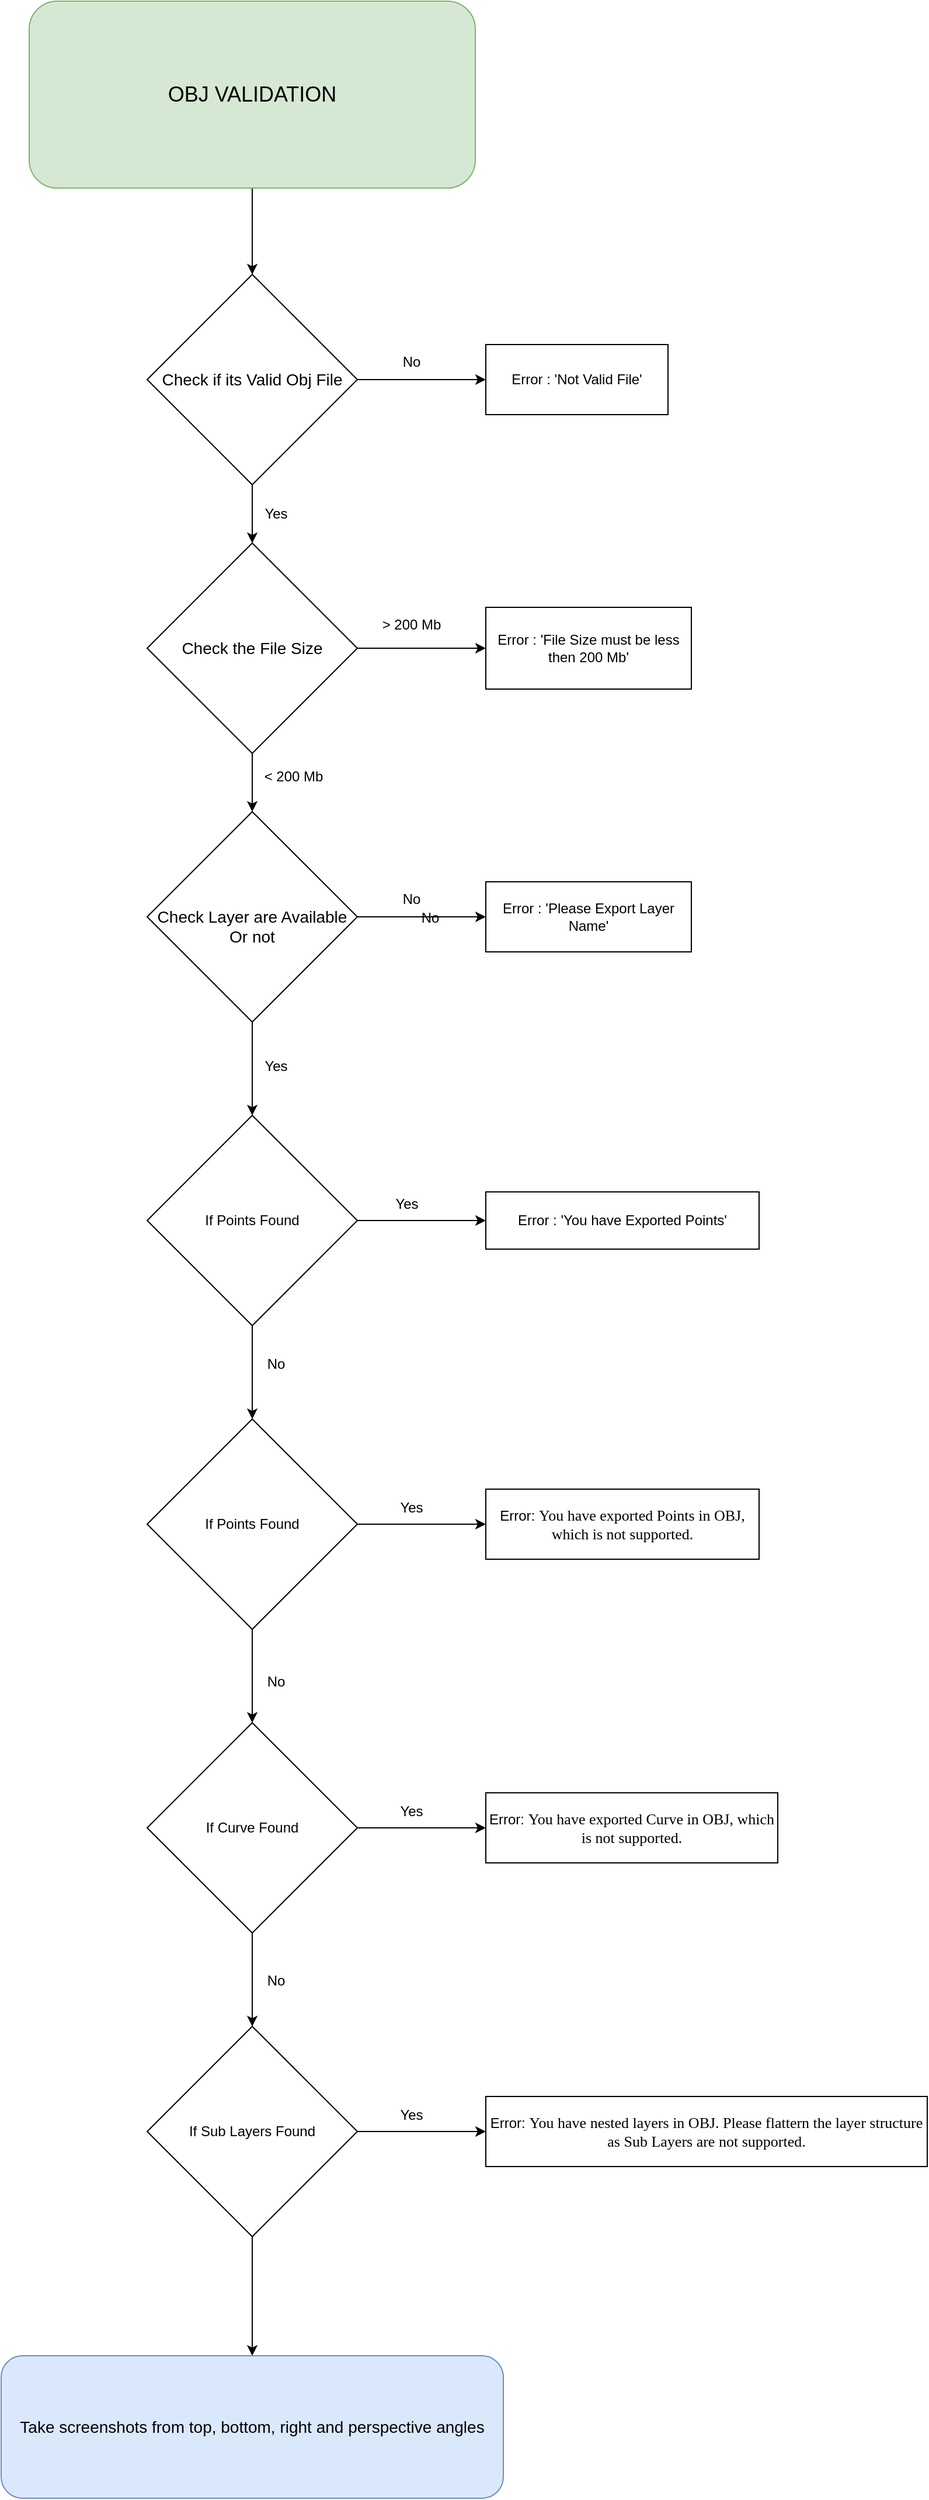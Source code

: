 <mxfile version="24.8.4">
  <diagram name="Page-1" id="fwmnRvMT8V_podwV_Cl4">
    <mxGraphModel dx="2074" dy="1448" grid="1" gridSize="16" guides="1" tooltips="1" connect="1" arrows="1" fold="1" page="0" pageScale="1" pageWidth="827" pageHeight="1169" math="0" shadow="0">
      <root>
        <mxCell id="0" />
        <mxCell id="1" parent="0" />
        <mxCell id="uJCHSqAUlutNR60RQWR9-8" value="" style="edgeStyle=orthogonalEdgeStyle;rounded=0;orthogonalLoop=1;jettySize=auto;html=1;" parent="1" source="uJCHSqAUlutNR60RQWR9-4" target="uJCHSqAUlutNR60RQWR9-7" edge="1">
          <mxGeometry relative="1" as="geometry" />
        </mxCell>
        <mxCell id="uJCHSqAUlutNR60RQWR9-10" value="" style="edgeStyle=orthogonalEdgeStyle;rounded=0;orthogonalLoop=1;jettySize=auto;html=1;" parent="1" source="uJCHSqAUlutNR60RQWR9-4" target="uJCHSqAUlutNR60RQWR9-9" edge="1">
          <mxGeometry relative="1" as="geometry" />
        </mxCell>
        <mxCell id="uJCHSqAUlutNR60RQWR9-4" value="&lt;font style=&quot;font-size: 14px;&quot;&gt;Check if its Valid Obj File&lt;/font&gt;" style="rhombus;whiteSpace=wrap;html=1;" parent="1" vertex="1">
          <mxGeometry x="324" y="170" width="180" height="180" as="geometry" />
        </mxCell>
        <mxCell id="uJCHSqAUlutNR60RQWR9-14" value="" style="edgeStyle=orthogonalEdgeStyle;rounded=0;orthogonalLoop=1;jettySize=auto;html=1;" parent="1" source="uJCHSqAUlutNR60RQWR9-7" target="uJCHSqAUlutNR60RQWR9-13" edge="1">
          <mxGeometry relative="1" as="geometry" />
        </mxCell>
        <mxCell id="uJCHSqAUlutNR60RQWR9-17" value="" style="edgeStyle=orthogonalEdgeStyle;rounded=0;orthogonalLoop=1;jettySize=auto;html=1;" parent="1" source="uJCHSqAUlutNR60RQWR9-7" target="uJCHSqAUlutNR60RQWR9-16" edge="1">
          <mxGeometry relative="1" as="geometry" />
        </mxCell>
        <mxCell id="uJCHSqAUlutNR60RQWR9-7" value="&lt;font style=&quot;font-size: 14px;&quot;&gt;Check the File Size&lt;/font&gt;" style="rhombus;whiteSpace=wrap;html=1;" parent="1" vertex="1">
          <mxGeometry x="324" y="400" width="180" height="180" as="geometry" />
        </mxCell>
        <mxCell id="uJCHSqAUlutNR60RQWR9-9" value="Error : &#39;Not Valid File&#39;" style="whiteSpace=wrap;html=1;" parent="1" vertex="1">
          <mxGeometry x="614" y="230" width="156" height="60" as="geometry" />
        </mxCell>
        <mxCell id="uJCHSqAUlutNR60RQWR9-11" value="No" style="text;html=1;align=center;verticalAlign=middle;resizable=0;points=[];autosize=1;strokeColor=none;fillColor=none;" parent="1" vertex="1">
          <mxGeometry x="530" y="230" width="40" height="30" as="geometry" />
        </mxCell>
        <mxCell id="uJCHSqAUlutNR60RQWR9-12" value="Yes" style="text;html=1;align=center;verticalAlign=middle;resizable=0;points=[];autosize=1;strokeColor=none;fillColor=none;" parent="1" vertex="1">
          <mxGeometry x="414" y="360" width="40" height="30" as="geometry" />
        </mxCell>
        <mxCell id="uJCHSqAUlutNR60RQWR9-13" value="Error : &#39;File Size must be less then 200 Mb&#39;" style="whiteSpace=wrap;html=1;" parent="1" vertex="1">
          <mxGeometry x="614" y="455" width="176" height="70" as="geometry" />
        </mxCell>
        <mxCell id="uJCHSqAUlutNR60RQWR9-15" value="&amp;gt; 200 Mb" style="text;html=1;align=center;verticalAlign=middle;resizable=0;points=[];autosize=1;strokeColor=none;fillColor=none;" parent="1" vertex="1">
          <mxGeometry x="515" y="455" width="70" height="30" as="geometry" />
        </mxCell>
        <mxCell id="uJCHSqAUlutNR60RQWR9-20" value="" style="edgeStyle=orthogonalEdgeStyle;rounded=0;orthogonalLoop=1;jettySize=auto;html=1;" parent="1" source="uJCHSqAUlutNR60RQWR9-16" target="uJCHSqAUlutNR60RQWR9-19" edge="1">
          <mxGeometry relative="1" as="geometry" />
        </mxCell>
        <mxCell id="uJCHSqAUlutNR60RQWR9-23" value="" style="edgeStyle=orthogonalEdgeStyle;rounded=0;orthogonalLoop=1;jettySize=auto;html=1;" parent="1" source="uJCHSqAUlutNR60RQWR9-16" target="uJCHSqAUlutNR60RQWR9-22" edge="1">
          <mxGeometry relative="1" as="geometry" />
        </mxCell>
        <mxCell id="uJCHSqAUlutNR60RQWR9-16" value="&lt;div&gt;&lt;font style=&quot;font-size: 14px;&quot;&gt;&lt;br&gt;&lt;/font&gt;&lt;/div&gt;&lt;font style=&quot;font-size: 14px;&quot;&gt;Check Layer are Available Or not&lt;/font&gt;" style="rhombus;whiteSpace=wrap;html=1;" parent="1" vertex="1">
          <mxGeometry x="324" y="630" width="180" height="180" as="geometry" />
        </mxCell>
        <mxCell id="uJCHSqAUlutNR60RQWR9-18" value="&amp;lt; 200 Mb" style="text;html=1;align=center;verticalAlign=middle;resizable=0;points=[];autosize=1;strokeColor=none;fillColor=none;" parent="1" vertex="1">
          <mxGeometry x="414" y="585" width="70" height="30" as="geometry" />
        </mxCell>
        <mxCell id="uJCHSqAUlutNR60RQWR9-19" value="Error : &#39;Please Export Layer Name&#39;" style="whiteSpace=wrap;html=1;" parent="1" vertex="1">
          <mxGeometry x="614" y="690" width="176" height="60" as="geometry" />
        </mxCell>
        <mxCell id="uJCHSqAUlutNR60RQWR9-21" value="No" style="text;html=1;align=center;verticalAlign=middle;resizable=0;points=[];autosize=1;strokeColor=none;fillColor=none;" parent="1" vertex="1">
          <mxGeometry x="530" y="690" width="40" height="30" as="geometry" />
        </mxCell>
        <mxCell id="uJCHSqAUlutNR60RQWR9-25" value="" style="edgeStyle=orthogonalEdgeStyle;rounded=0;orthogonalLoop=1;jettySize=auto;html=1;" parent="1" source="uJCHSqAUlutNR60RQWR9-22" target="uJCHSqAUlutNR60RQWR9-24" edge="1">
          <mxGeometry relative="1" as="geometry" />
        </mxCell>
        <mxCell id="uJCHSqAUlutNR60RQWR9-28" value="" style="edgeStyle=orthogonalEdgeStyle;rounded=0;orthogonalLoop=1;jettySize=auto;html=1;" parent="1" source="uJCHSqAUlutNR60RQWR9-22" target="uJCHSqAUlutNR60RQWR9-27" edge="1">
          <mxGeometry relative="1" as="geometry" />
        </mxCell>
        <mxCell id="uJCHSqAUlutNR60RQWR9-22" value="If Points Found" style="rhombus;whiteSpace=wrap;html=1;" parent="1" vertex="1">
          <mxGeometry x="324" y="890" width="180" height="180" as="geometry" />
        </mxCell>
        <mxCell id="uJCHSqAUlutNR60RQWR9-24" value="Error : &#39;You have Exported Points&#39;" style="whiteSpace=wrap;html=1;" parent="1" vertex="1">
          <mxGeometry x="614" y="955.5" width="234" height="49" as="geometry" />
        </mxCell>
        <mxCell id="uJCHSqAUlutNR60RQWR9-26" value="Yes" style="text;html=1;align=center;verticalAlign=middle;resizable=0;points=[];autosize=1;strokeColor=none;fillColor=none;" parent="1" vertex="1">
          <mxGeometry x="522" y="950" width="48" height="32" as="geometry" />
        </mxCell>
        <mxCell id="uJCHSqAUlutNR60RQWR9-33" value="" style="edgeStyle=orthogonalEdgeStyle;rounded=0;orthogonalLoop=1;jettySize=auto;html=1;" parent="1" source="uJCHSqAUlutNR60RQWR9-27" target="uJCHSqAUlutNR60RQWR9-32" edge="1">
          <mxGeometry relative="1" as="geometry" />
        </mxCell>
        <mxCell id="uJCHSqAUlutNR60RQWR9-35" value="" style="edgeStyle=orthogonalEdgeStyle;rounded=0;orthogonalLoop=1;jettySize=auto;html=1;" parent="1" source="uJCHSqAUlutNR60RQWR9-27" target="uJCHSqAUlutNR60RQWR9-34" edge="1">
          <mxGeometry relative="1" as="geometry" />
        </mxCell>
        <mxCell id="uJCHSqAUlutNR60RQWR9-27" value="If Points Found" style="rhombus;whiteSpace=wrap;html=1;" parent="1" vertex="1">
          <mxGeometry x="324" y="1150" width="180" height="180" as="geometry" />
        </mxCell>
        <mxCell id="uJCHSqAUlutNR60RQWR9-30" style="edgeStyle=orthogonalEdgeStyle;rounded=0;orthogonalLoop=1;jettySize=auto;html=1;entryX=0.5;entryY=0;entryDx=0;entryDy=0;" parent="1" source="uJCHSqAUlutNR60RQWR9-29" target="uJCHSqAUlutNR60RQWR9-4" edge="1">
          <mxGeometry relative="1" as="geometry" />
        </mxCell>
        <mxCell id="uJCHSqAUlutNR60RQWR9-29" value="&lt;span style=&quot;font-size: 18px;&quot;&gt;OBJ VALIDATION&lt;/span&gt;" style="rounded=1;whiteSpace=wrap;html=1;fillColor=#d5e8d4;strokeColor=#82b366;" parent="1" vertex="1">
          <mxGeometry x="223" y="-64" width="382" height="160" as="geometry" />
        </mxCell>
        <mxCell id="uJCHSqAUlutNR60RQWR9-31" value="Yes" style="text;html=1;align=center;verticalAlign=middle;resizable=0;points=[];autosize=1;strokeColor=none;fillColor=none;" parent="1" vertex="1">
          <mxGeometry x="410" y="832" width="48" height="32" as="geometry" />
        </mxCell>
        <mxCell id="uJCHSqAUlutNR60RQWR9-32" value="Error:&amp;nbsp;&lt;span style=&quot;font-family: &amp;quot;Trebuchet MS&amp;quot;; font-size: 13px; text-align: left; white-space-collapse: preserve;&quot;&gt;You have exported Points in OBJ, which is not supported.&lt;/span&gt;" style="whiteSpace=wrap;html=1;" parent="1" vertex="1">
          <mxGeometry x="614" y="1210" width="234" height="60" as="geometry" />
        </mxCell>
        <mxCell id="uJCHSqAUlutNR60RQWR9-37" value="" style="edgeStyle=orthogonalEdgeStyle;rounded=0;orthogonalLoop=1;jettySize=auto;html=1;" parent="1" source="uJCHSqAUlutNR60RQWR9-34" target="uJCHSqAUlutNR60RQWR9-36" edge="1">
          <mxGeometry relative="1" as="geometry" />
        </mxCell>
        <mxCell id="tM5M1X1QQkstpcc5kSok-2" value="" style="edgeStyle=orthogonalEdgeStyle;rounded=0;orthogonalLoop=1;jettySize=auto;html=1;" edge="1" parent="1" source="uJCHSqAUlutNR60RQWR9-34" target="tM5M1X1QQkstpcc5kSok-1">
          <mxGeometry relative="1" as="geometry" />
        </mxCell>
        <mxCell id="uJCHSqAUlutNR60RQWR9-34" value="If Curve Found" style="rhombus;whiteSpace=wrap;html=1;" parent="1" vertex="1">
          <mxGeometry x="324" y="1410" width="180" height="180" as="geometry" />
        </mxCell>
        <mxCell id="uJCHSqAUlutNR60RQWR9-36" value="Error:&amp;nbsp;&lt;span style=&quot;white-space-collapse: preserve; font-family: &amp;quot;Trebuchet MS&amp;quot;; font-size: 13px; text-align: left;&quot;&gt;You have exported Curve in OBJ, which is not supported.&lt;/span&gt;" style="whiteSpace=wrap;html=1;" parent="1" vertex="1">
          <mxGeometry x="614" y="1470" width="250" height="60" as="geometry" />
        </mxCell>
        <mxCell id="uJCHSqAUlutNR60RQWR9-38" value="Yes" style="text;html=1;align=center;verticalAlign=middle;resizable=0;points=[];autosize=1;strokeColor=none;fillColor=none;" parent="1" vertex="1">
          <mxGeometry x="526" y="1210" width="48" height="32" as="geometry" />
        </mxCell>
        <mxCell id="uJCHSqAUlutNR60RQWR9-39" value="Yes" style="text;html=1;align=center;verticalAlign=middle;resizable=0;points=[];autosize=1;strokeColor=none;fillColor=none;" parent="1" vertex="1">
          <mxGeometry x="526" y="1470" width="48" height="32" as="geometry" />
        </mxCell>
        <mxCell id="uJCHSqAUlutNR60RQWR9-40" value="No" style="text;html=1;align=center;verticalAlign=middle;resizable=0;points=[];autosize=1;strokeColor=none;fillColor=none;" parent="1" vertex="1">
          <mxGeometry x="546" y="706" width="40" height="30" as="geometry" />
        </mxCell>
        <mxCell id="uJCHSqAUlutNR60RQWR9-41" value="No" style="text;html=1;align=center;verticalAlign=middle;resizable=0;points=[];autosize=1;strokeColor=none;fillColor=none;" parent="1" vertex="1">
          <mxGeometry x="414" y="1088" width="40" height="30" as="geometry" />
        </mxCell>
        <mxCell id="uJCHSqAUlutNR60RQWR9-42" value="No" style="text;html=1;align=center;verticalAlign=middle;resizable=0;points=[];autosize=1;strokeColor=none;fillColor=none;" parent="1" vertex="1">
          <mxGeometry x="414" y="1360" width="40" height="30" as="geometry" />
        </mxCell>
        <mxCell id="tM5M1X1QQkstpcc5kSok-4" value="" style="edgeStyle=orthogonalEdgeStyle;rounded=0;orthogonalLoop=1;jettySize=auto;html=1;" edge="1" parent="1" source="tM5M1X1QQkstpcc5kSok-1" target="tM5M1X1QQkstpcc5kSok-3">
          <mxGeometry relative="1" as="geometry" />
        </mxCell>
        <mxCell id="tM5M1X1QQkstpcc5kSok-8" value="" style="edgeStyle=orthogonalEdgeStyle;rounded=0;orthogonalLoop=1;jettySize=auto;html=1;" edge="1" parent="1" source="tM5M1X1QQkstpcc5kSok-1" target="tM5M1X1QQkstpcc5kSok-7">
          <mxGeometry relative="1" as="geometry" />
        </mxCell>
        <mxCell id="tM5M1X1QQkstpcc5kSok-1" value="If Sub Layers Found" style="rhombus;whiteSpace=wrap;html=1;" vertex="1" parent="1">
          <mxGeometry x="324" y="1670" width="180" height="180" as="geometry" />
        </mxCell>
        <mxCell id="tM5M1X1QQkstpcc5kSok-3" value="Error:&amp;nbsp;&lt;span style=&quot;font-family: &amp;quot;Trebuchet MS&amp;quot;; font-size: 13px; text-align: left; white-space-collapse: preserve;&quot;&gt;You have nested layers in OBJ. Please flattern the layer structure as Sub Layers are not supported.&lt;/span&gt;" style="whiteSpace=wrap;html=1;" vertex="1" parent="1">
          <mxGeometry x="614" y="1730" width="378" height="60" as="geometry" />
        </mxCell>
        <mxCell id="tM5M1X1QQkstpcc5kSok-5" value="Yes" style="text;html=1;align=center;verticalAlign=middle;resizable=0;points=[];autosize=1;strokeColor=none;fillColor=none;" vertex="1" parent="1">
          <mxGeometry x="526" y="1730" width="48" height="32" as="geometry" />
        </mxCell>
        <mxCell id="tM5M1X1QQkstpcc5kSok-6" value="No" style="text;html=1;align=center;verticalAlign=middle;resizable=0;points=[];autosize=1;strokeColor=none;fillColor=none;" vertex="1" parent="1">
          <mxGeometry x="414" y="1616" width="40" height="30" as="geometry" />
        </mxCell>
        <mxCell id="tM5M1X1QQkstpcc5kSok-7" value="&lt;font style=&quot;font-size: 14px;&quot;&gt;Take screenshots from top, bottom, right and perspective angles&lt;/font&gt;" style="rounded=1;whiteSpace=wrap;html=1;fillColor=#dae8fc;strokeColor=#6c8ebf;" vertex="1" parent="1">
          <mxGeometry x="199" y="1952" width="430" height="122" as="geometry" />
        </mxCell>
      </root>
    </mxGraphModel>
  </diagram>
</mxfile>
